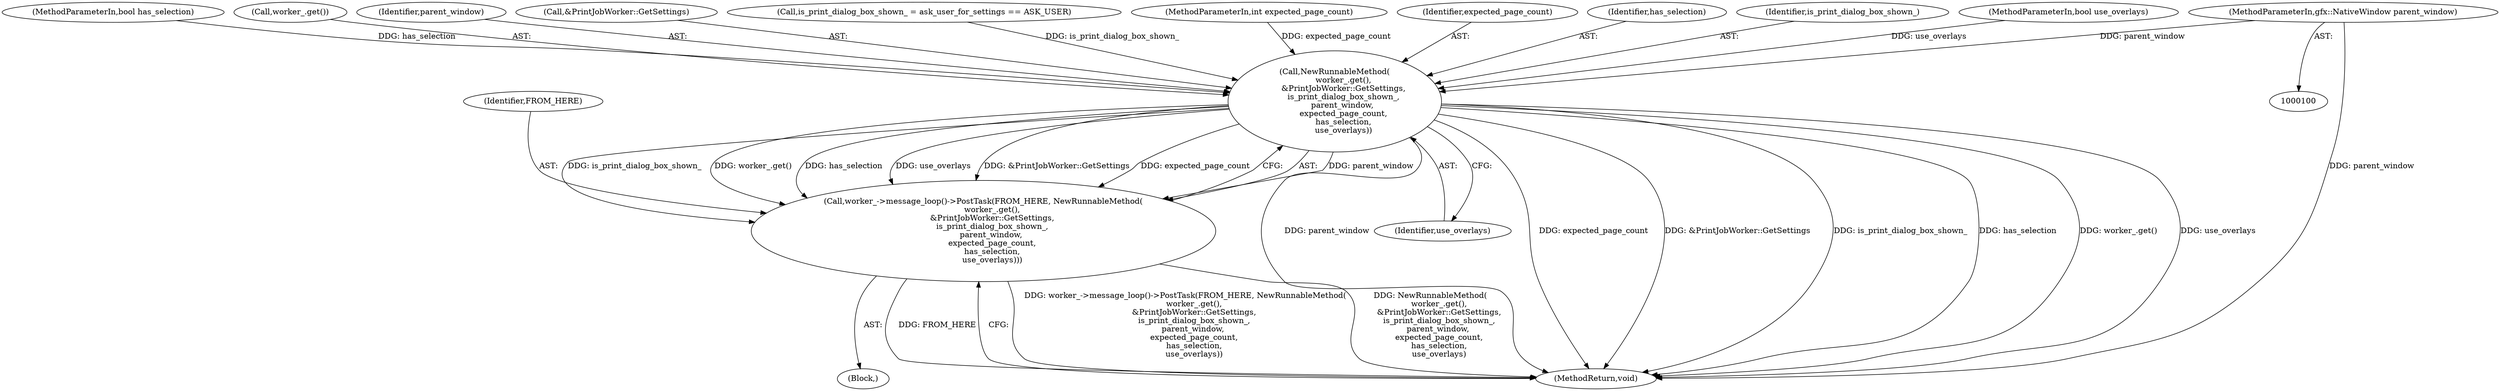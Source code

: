 digraph "1_Chrome_fc790462b4f248712bbc8c3734664dd6b05f80f2_1@del" {
"1000102" [label="(MethodParameterIn,gfx::NativeWindow parent_window)"];
"1000148" [label="(Call,NewRunnableMethod(\n       worker_.get(),\n       &PrintJobWorker::GetSettings,\n       is_print_dialog_box_shown_,\n      parent_window,\n       expected_page_count,\n       has_selection,\n       use_overlays))"];
"1000146" [label="(Call,worker_->message_loop()->PostTask(FROM_HERE, NewRunnableMethod(\n       worker_.get(),\n       &PrintJobWorker::GetSettings,\n       is_print_dialog_box_shown_,\n      parent_window,\n       expected_page_count,\n       has_selection,\n       use_overlays)))"];
"1000104" [label="(MethodParameterIn,bool has_selection)"];
"1000156" [label="(Identifier,use_overlays)"];
"1000149" [label="(Call,worker_.get())"];
"1000107" [label="(Block,)"];
"1000148" [label="(Call,NewRunnableMethod(\n       worker_.get(),\n       &PrintJobWorker::GetSettings,\n       is_print_dialog_box_shown_,\n      parent_window,\n       expected_page_count,\n       has_selection,\n       use_overlays))"];
"1000102" [label="(MethodParameterIn,gfx::NativeWindow parent_window)"];
"1000153" [label="(Identifier,parent_window)"];
"1000146" [label="(Call,worker_->message_loop()->PostTask(FROM_HERE, NewRunnableMethod(\n       worker_.get(),\n       &PrintJobWorker::GetSettings,\n       is_print_dialog_box_shown_,\n      parent_window,\n       expected_page_count,\n       has_selection,\n       use_overlays)))"];
"1000150" [label="(Call,&PrintJobWorker::GetSettings)"];
"1000141" [label="(Call,is_print_dialog_box_shown_ = ask_user_for_settings == ASK_USER)"];
"1000103" [label="(MethodParameterIn,int expected_page_count)"];
"1000157" [label="(MethodReturn,void)"];
"1000154" [label="(Identifier,expected_page_count)"];
"1000155" [label="(Identifier,has_selection)"];
"1000152" [label="(Identifier,is_print_dialog_box_shown_)"];
"1000105" [label="(MethodParameterIn,bool use_overlays)"];
"1000147" [label="(Identifier,FROM_HERE)"];
"1000102" -> "1000100"  [label="AST: "];
"1000102" -> "1000157"  [label="DDG: parent_window"];
"1000102" -> "1000148"  [label="DDG: parent_window"];
"1000148" -> "1000146"  [label="AST: "];
"1000148" -> "1000156"  [label="CFG: "];
"1000149" -> "1000148"  [label="AST: "];
"1000150" -> "1000148"  [label="AST: "];
"1000152" -> "1000148"  [label="AST: "];
"1000153" -> "1000148"  [label="AST: "];
"1000154" -> "1000148"  [label="AST: "];
"1000155" -> "1000148"  [label="AST: "];
"1000156" -> "1000148"  [label="AST: "];
"1000146" -> "1000148"  [label="CFG: "];
"1000148" -> "1000157"  [label="DDG: parent_window"];
"1000148" -> "1000157"  [label="DDG: expected_page_count"];
"1000148" -> "1000157"  [label="DDG: &PrintJobWorker::GetSettings"];
"1000148" -> "1000157"  [label="DDG: is_print_dialog_box_shown_"];
"1000148" -> "1000157"  [label="DDG: has_selection"];
"1000148" -> "1000157"  [label="DDG: worker_.get()"];
"1000148" -> "1000157"  [label="DDG: use_overlays"];
"1000148" -> "1000146"  [label="DDG: parent_window"];
"1000148" -> "1000146"  [label="DDG: is_print_dialog_box_shown_"];
"1000148" -> "1000146"  [label="DDG: worker_.get()"];
"1000148" -> "1000146"  [label="DDG: has_selection"];
"1000148" -> "1000146"  [label="DDG: use_overlays"];
"1000148" -> "1000146"  [label="DDG: &PrintJobWorker::GetSettings"];
"1000148" -> "1000146"  [label="DDG: expected_page_count"];
"1000141" -> "1000148"  [label="DDG: is_print_dialog_box_shown_"];
"1000103" -> "1000148"  [label="DDG: expected_page_count"];
"1000104" -> "1000148"  [label="DDG: has_selection"];
"1000105" -> "1000148"  [label="DDG: use_overlays"];
"1000146" -> "1000107"  [label="AST: "];
"1000147" -> "1000146"  [label="AST: "];
"1000157" -> "1000146"  [label="CFG: "];
"1000146" -> "1000157"  [label="DDG: worker_->message_loop()->PostTask(FROM_HERE, NewRunnableMethod(\n       worker_.get(),\n       &PrintJobWorker::GetSettings,\n       is_print_dialog_box_shown_,\n      parent_window,\n       expected_page_count,\n       has_selection,\n       use_overlays))"];
"1000146" -> "1000157"  [label="DDG: NewRunnableMethod(\n       worker_.get(),\n       &PrintJobWorker::GetSettings,\n       is_print_dialog_box_shown_,\n      parent_window,\n       expected_page_count,\n       has_selection,\n       use_overlays)"];
"1000146" -> "1000157"  [label="DDG: FROM_HERE"];
}
